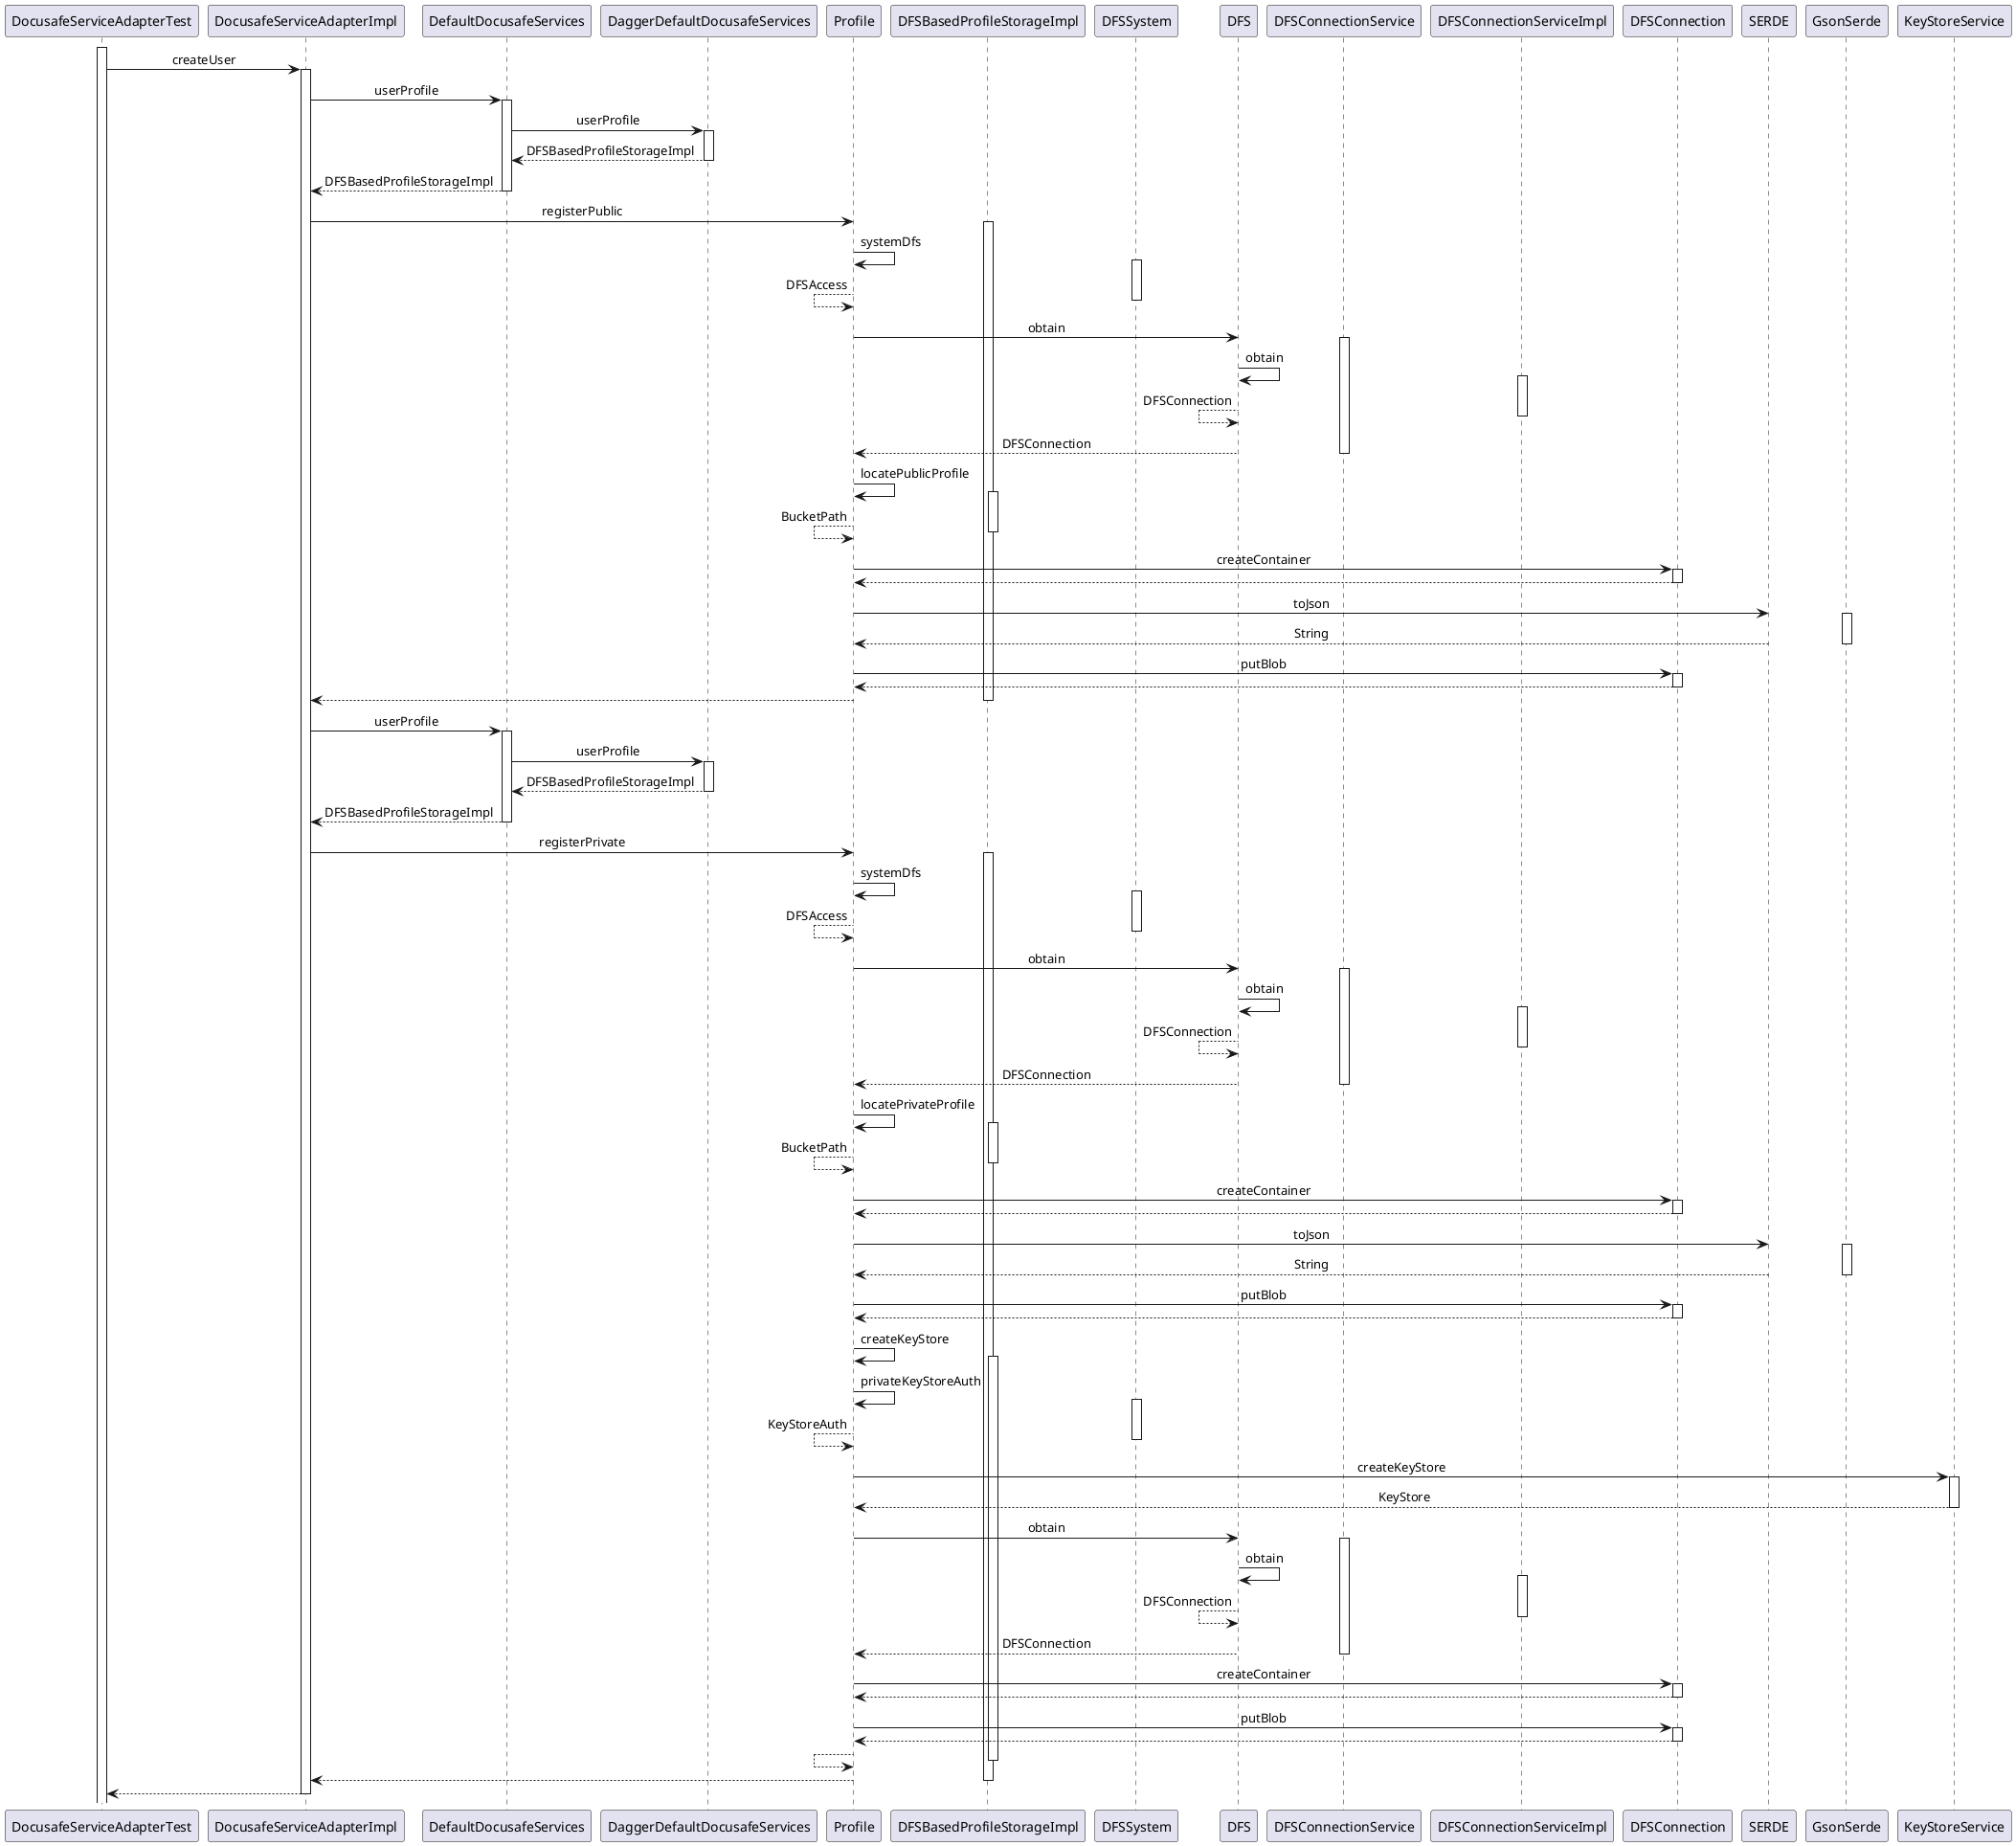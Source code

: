 @startuml

skinparam SequenceMessageAlign center

activate DocusafeServiceAdapterTest
' de.adorsys.datasafe.business.impl.impl.DocusafeServiceAdapterTest
DocusafeServiceAdapterTest -> DocusafeServiceAdapterImpl : createUser

activate DocusafeServiceAdapterImpl
' de.adorsys.datasafe.business.impl.service.DocusafeServiceAdapterImpl
DocusafeServiceAdapterImpl -> DefaultDocusafeServices : userProfile

activate DefaultDocusafeServices
' de.adorsys.datasafe.business.impl.service.DefaultDocusafeServices
DefaultDocusafeServices -> DaggerDefaultDocusafeServices : userProfile

activate DaggerDefaultDocusafeServices
' de.adorsys.datasafe.business.impl.service.DaggerDefaultDocusafeServices
DefaultDocusafeServices <-- DaggerDefaultDocusafeServices : DFSBasedProfileStorageImpl
deactivate DaggerDefaultDocusafeServices

' de.adorsys.datasafe.business.impl.service.DefaultDocusafeServices
DocusafeServiceAdapterImpl <-- DefaultDocusafeServices : DFSBasedProfileStorageImpl
deactivate DefaultDocusafeServices

' de.adorsys.datasafe.business.impl.service.DocusafeServiceAdapterImpl
DocusafeServiceAdapterImpl -> Profile : registerPublic

activate DFSBasedProfileStorageImpl
' de.adorsys.datasafe.business.impl.profile.DFSBasedProfileStorageImpl
Profile -> Profile : systemDfs

activate DFSSystem
' de.adorsys.datasafe.business.impl.profile.DFSSystem
Profile <-- Profile : DFSAccess
deactivate DFSSystem

' de.adorsys.datasafe.business.impl.profile.DFSBasedProfileStorageImpl
Profile -> DFS : obtain

activate DFSConnectionService
' de.adorsys.datasafe.business.api.deployment.dfs.DFSConnectionService
DFS -> DFS : obtain

activate DFSConnectionServiceImpl
' de.adorsys.datasafe.business.impl.dfs.DFSConnectionServiceImpl
DFS <-- DFS : DFSConnection
deactivate DFSConnectionServiceImpl

' de.adorsys.datasafe.business.api.deployment.dfs.DFSConnectionService
Profile <-- DFS : DFSConnection
deactivate DFSConnectionService

' de.adorsys.datasafe.business.impl.profile.DFSBasedProfileStorageImpl
Profile -> Profile : locatePublicProfile

activate DFSBasedProfileStorageImpl
' de.adorsys.datasafe.business.impl.profile.DFSBasedProfileStorageImpl
Profile <-- Profile : BucketPath
deactivate DFSBasedProfileStorageImpl

' de.adorsys.datasafe.business.impl.profile.DFSBasedProfileStorageImpl
Profile -> DFSConnection : createContainer

activate DFSConnection
' de.adorsys.dfs.connection.api.service.api.DFSConnection
Profile <-- DFSConnection :
deactivate DFSConnection

' de.adorsys.datasafe.business.impl.profile.DFSBasedProfileStorageImpl
Profile -> SERDE : toJson

activate GsonSerde
' de.adorsys.datasafe.business.impl.serde.GsonSerde
Profile <-- SERDE : String
deactivate GsonSerde

' de.adorsys.datasafe.business.impl.profile.DFSBasedProfileStorageImpl
Profile -> DFSConnection : putBlob

activate DFSConnection
' de.adorsys.dfs.connection.api.service.api.DFSConnection
Profile <-- DFSConnection :
deactivate DFSConnection

' de.adorsys.datasafe.business.impl.profile.DFSBasedProfileStorageImpl
DocusafeServiceAdapterImpl <-- Profile :
deactivate DFSBasedProfileStorageImpl

' de.adorsys.datasafe.business.impl.service.DocusafeServiceAdapterImpl
DocusafeServiceAdapterImpl -> DefaultDocusafeServices : userProfile

activate DefaultDocusafeServices
' de.adorsys.datasafe.business.impl.service.DefaultDocusafeServices
DefaultDocusafeServices -> DaggerDefaultDocusafeServices : userProfile

activate DaggerDefaultDocusafeServices
' de.adorsys.datasafe.business.impl.service.DaggerDefaultDocusafeServices
DefaultDocusafeServices <-- DaggerDefaultDocusafeServices : DFSBasedProfileStorageImpl
deactivate DaggerDefaultDocusafeServices

' de.adorsys.datasafe.business.impl.service.DefaultDocusafeServices
DocusafeServiceAdapterImpl <-- DefaultDocusafeServices : DFSBasedProfileStorageImpl
deactivate DefaultDocusafeServices

' de.adorsys.datasafe.business.impl.service.DocusafeServiceAdapterImpl
DocusafeServiceAdapterImpl -> Profile : registerPrivate

activate DFSBasedProfileStorageImpl
' de.adorsys.datasafe.business.impl.profile.DFSBasedProfileStorageImpl
Profile -> Profile : systemDfs

activate DFSSystem
' de.adorsys.datasafe.business.impl.profile.DFSSystem
Profile <-- Profile : DFSAccess
deactivate DFSSystem

' de.adorsys.datasafe.business.impl.profile.DFSBasedProfileStorageImpl
Profile -> DFS : obtain

activate DFSConnectionService
' de.adorsys.datasafe.business.api.deployment.dfs.DFSConnectionService
DFS -> DFS : obtain

activate DFSConnectionServiceImpl
' de.adorsys.datasafe.business.impl.dfs.DFSConnectionServiceImpl
DFS <-- DFS : DFSConnection
deactivate DFSConnectionServiceImpl

' de.adorsys.datasafe.business.api.deployment.dfs.DFSConnectionService
Profile <-- DFS : DFSConnection
deactivate DFSConnectionService

' de.adorsys.datasafe.business.impl.profile.DFSBasedProfileStorageImpl
Profile -> Profile : locatePrivateProfile

activate DFSBasedProfileStorageImpl
' de.adorsys.datasafe.business.impl.profile.DFSBasedProfileStorageImpl
Profile <-- Profile : BucketPath
deactivate DFSBasedProfileStorageImpl

' de.adorsys.datasafe.business.impl.profile.DFSBasedProfileStorageImpl
Profile -> DFSConnection : createContainer

activate DFSConnection
' de.adorsys.dfs.connection.api.service.api.DFSConnection
Profile <-- DFSConnection :
deactivate DFSConnection

' de.adorsys.datasafe.business.impl.profile.DFSBasedProfileStorageImpl
Profile -> SERDE : toJson

activate GsonSerde
' de.adorsys.datasafe.business.impl.serde.GsonSerde
Profile <-- SERDE : String
deactivate GsonSerde

' de.adorsys.datasafe.business.impl.profile.DFSBasedProfileStorageImpl
Profile -> DFSConnection : putBlob

activate DFSConnection
' de.adorsys.dfs.connection.api.service.api.DFSConnection
Profile <-- DFSConnection :
deactivate DFSConnection

' de.adorsys.datasafe.business.impl.profile.DFSBasedProfileStorageImpl
Profile -> Profile : createKeyStore

activate DFSBasedProfileStorageImpl
' de.adorsys.datasafe.business.impl.profile.DFSBasedProfileStorageImpl
Profile -> Profile : privateKeyStoreAuth

activate DFSSystem
' de.adorsys.datasafe.business.impl.profile.DFSSystem
Profile <-- Profile : KeyStoreAuth
deactivate DFSSystem

' de.adorsys.datasafe.business.impl.profile.DFSBasedProfileStorageImpl
Profile -> KeyStoreService : createKeyStore

activate KeyStoreService
' de.adorsys.datasafe.business.api.deployment.keystore.KeyStoreService
Profile <-- KeyStoreService : KeyStore
deactivate KeyStoreService

' de.adorsys.datasafe.business.impl.profile.DFSBasedProfileStorageImpl
Profile -> DFS : obtain

activate DFSConnectionService
' de.adorsys.datasafe.business.api.deployment.dfs.DFSConnectionService
DFS -> DFS : obtain

activate DFSConnectionServiceImpl
' de.adorsys.datasafe.business.impl.dfs.DFSConnectionServiceImpl
DFS <-- DFS : DFSConnection
deactivate DFSConnectionServiceImpl

' de.adorsys.datasafe.business.api.deployment.dfs.DFSConnectionService
Profile <-- DFS : DFSConnection
deactivate DFSConnectionService

' de.adorsys.datasafe.business.impl.profile.DFSBasedProfileStorageImpl
Profile -> DFSConnection : createContainer

activate DFSConnection
' de.adorsys.dfs.connection.api.service.api.DFSConnection
Profile <-- DFSConnection :
deactivate DFSConnection

' de.adorsys.datasafe.business.impl.profile.DFSBasedProfileStorageImpl
Profile -> DFSConnection : putBlob

activate DFSConnection
' de.adorsys.dfs.connection.api.service.api.DFSConnection
Profile <-- DFSConnection :
deactivate DFSConnection

' de.adorsys.datasafe.business.impl.profile.DFSBasedProfileStorageImpl
Profile <-- Profile :
deactivate DFSBasedProfileStorageImpl

' de.adorsys.datasafe.business.impl.profile.DFSBasedProfileStorageImpl
DocusafeServiceAdapterImpl <-- Profile :
deactivate DFSBasedProfileStorageImpl

' de.adorsys.datasafe.business.impl.service.DocusafeServiceAdapterImpl
DocusafeServiceAdapterTest <-- DocusafeServiceAdapterImpl :
deactivate DocusafeServiceAdapterImpl

@enduml